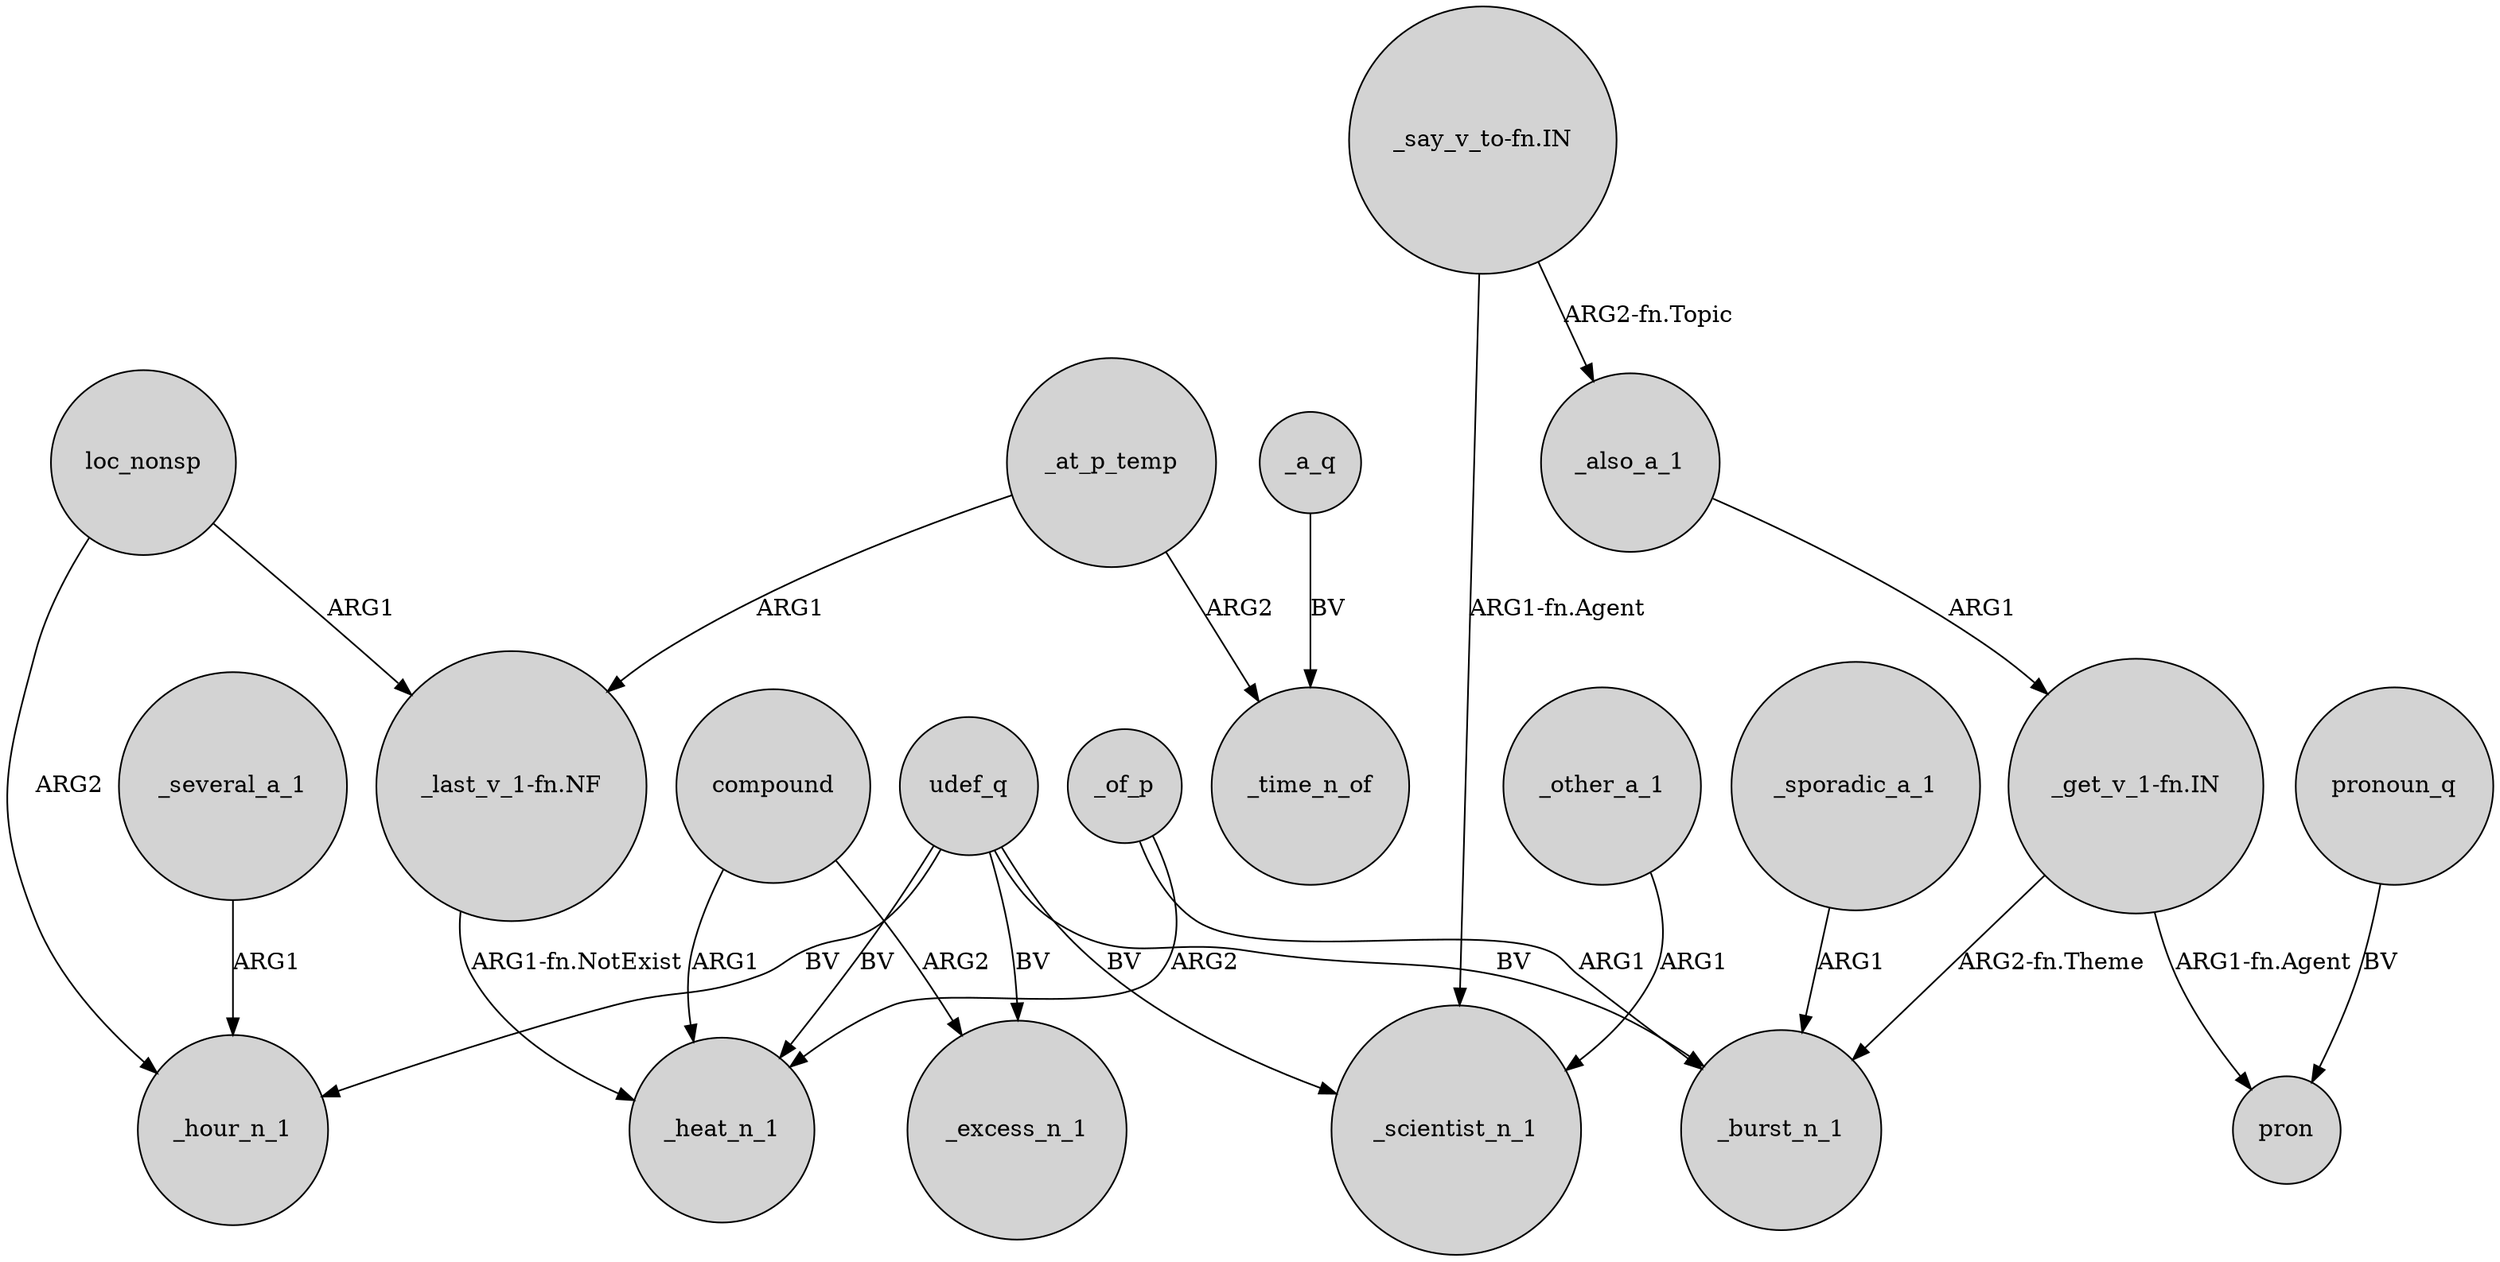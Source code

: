 digraph {
	node [shape=circle style=filled]
	"_last_v_1-fn.NF" -> _heat_n_1 [label="ARG1-fn.NotExist"]
	udef_q -> _excess_n_1 [label=BV]
	compound -> _heat_n_1 [label=ARG1]
	"_say_v_to-fn.IN" -> _also_a_1 [label="ARG2-fn.Topic"]
	loc_nonsp -> _hour_n_1 [label=ARG2]
	loc_nonsp -> "_last_v_1-fn.NF" [label=ARG1]
	_also_a_1 -> "_get_v_1-fn.IN" [label=ARG1]
	udef_q -> _hour_n_1 [label=BV]
	_other_a_1 -> _scientist_n_1 [label=ARG1]
	_at_p_temp -> _time_n_of [label=ARG2]
	compound -> _excess_n_1 [label=ARG2]
	_a_q -> _time_n_of [label=BV]
	udef_q -> _burst_n_1 [label=BV]
	"_say_v_to-fn.IN" -> _scientist_n_1 [label="ARG1-fn.Agent"]
	"_get_v_1-fn.IN" -> _burst_n_1 [label="ARG2-fn.Theme"]
	udef_q -> _heat_n_1 [label=BV]
	pronoun_q -> pron [label=BV]
	"_get_v_1-fn.IN" -> pron [label="ARG1-fn.Agent"]
	_of_p -> _heat_n_1 [label=ARG2]
	_of_p -> _burst_n_1 [label=ARG1]
	udef_q -> _scientist_n_1 [label=BV]
	_at_p_temp -> "_last_v_1-fn.NF" [label=ARG1]
	_sporadic_a_1 -> _burst_n_1 [label=ARG1]
	_several_a_1 -> _hour_n_1 [label=ARG1]
}
